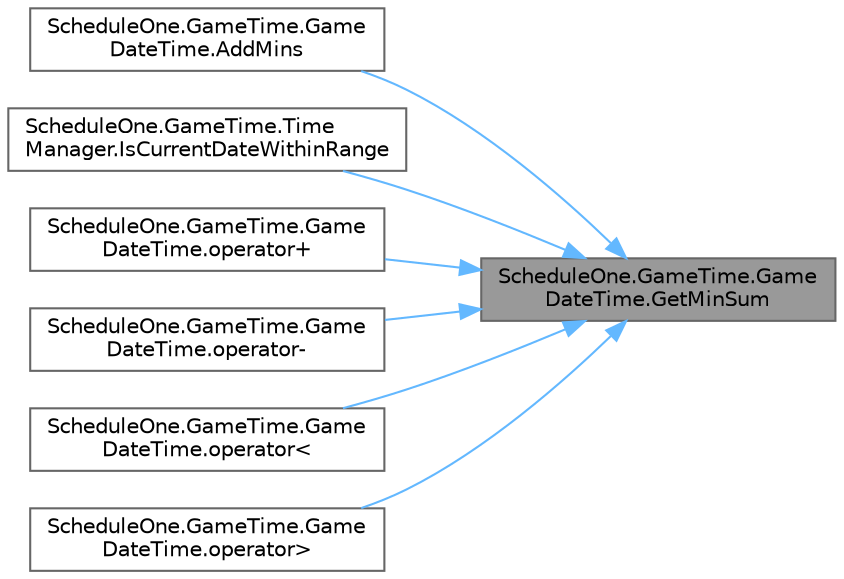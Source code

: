digraph "ScheduleOne.GameTime.GameDateTime.GetMinSum"
{
 // LATEX_PDF_SIZE
  bgcolor="transparent";
  edge [fontname=Helvetica,fontsize=10,labelfontname=Helvetica,labelfontsize=10];
  node [fontname=Helvetica,fontsize=10,shape=box,height=0.2,width=0.4];
  rankdir="RL";
  Node1 [id="Node000001",label="ScheduleOne.GameTime.Game\lDateTime.GetMinSum",height=0.2,width=0.4,color="gray40", fillcolor="grey60", style="filled", fontcolor="black",tooltip=" "];
  Node1 -> Node2 [id="edge1_Node000001_Node000002",dir="back",color="steelblue1",style="solid",tooltip=" "];
  Node2 [id="Node000002",label="ScheduleOne.GameTime.Game\lDateTime.AddMins",height=0.2,width=0.4,color="grey40", fillcolor="white", style="filled",URL="$struct_schedule_one_1_1_game_time_1_1_game_date_time.html#aed169a4f6cbb8f6cf6fca516f7197ea1",tooltip=" "];
  Node1 -> Node3 [id="edge2_Node000001_Node000003",dir="back",color="steelblue1",style="solid",tooltip=" "];
  Node3 [id="Node000003",label="ScheduleOne.GameTime.Time\lManager.IsCurrentDateWithinRange",height=0.2,width=0.4,color="grey40", fillcolor="white", style="filled",URL="$class_schedule_one_1_1_game_time_1_1_time_manager.html#a4f42bb88992c1bebc260ed87e0eb4ac0",tooltip=" "];
  Node1 -> Node4 [id="edge3_Node000001_Node000004",dir="back",color="steelblue1",style="solid",tooltip=" "];
  Node4 [id="Node000004",label="ScheduleOne.GameTime.Game\lDateTime.operator+",height=0.2,width=0.4,color="grey40", fillcolor="white", style="filled",URL="$struct_schedule_one_1_1_game_time_1_1_game_date_time.html#a5af6517209ad9c92081c51f37e868d23",tooltip=" "];
  Node1 -> Node5 [id="edge4_Node000001_Node000005",dir="back",color="steelblue1",style="solid",tooltip=" "];
  Node5 [id="Node000005",label="ScheduleOne.GameTime.Game\lDateTime.operator-",height=0.2,width=0.4,color="grey40", fillcolor="white", style="filled",URL="$struct_schedule_one_1_1_game_time_1_1_game_date_time.html#a6f9ef20a5e43d108527a32ae74c7366b",tooltip=" "];
  Node1 -> Node6 [id="edge5_Node000001_Node000006",dir="back",color="steelblue1",style="solid",tooltip=" "];
  Node6 [id="Node000006",label="ScheduleOne.GameTime.Game\lDateTime.operator\<",height=0.2,width=0.4,color="grey40", fillcolor="white", style="filled",URL="$struct_schedule_one_1_1_game_time_1_1_game_date_time.html#af41fbb4d5aa04fae5ca84835d1a93edf",tooltip=" "];
  Node1 -> Node7 [id="edge6_Node000001_Node000007",dir="back",color="steelblue1",style="solid",tooltip=" "];
  Node7 [id="Node000007",label="ScheduleOne.GameTime.Game\lDateTime.operator\>",height=0.2,width=0.4,color="grey40", fillcolor="white", style="filled",URL="$struct_schedule_one_1_1_game_time_1_1_game_date_time.html#af33506162cac33f10bf60352f64048da",tooltip=" "];
}
